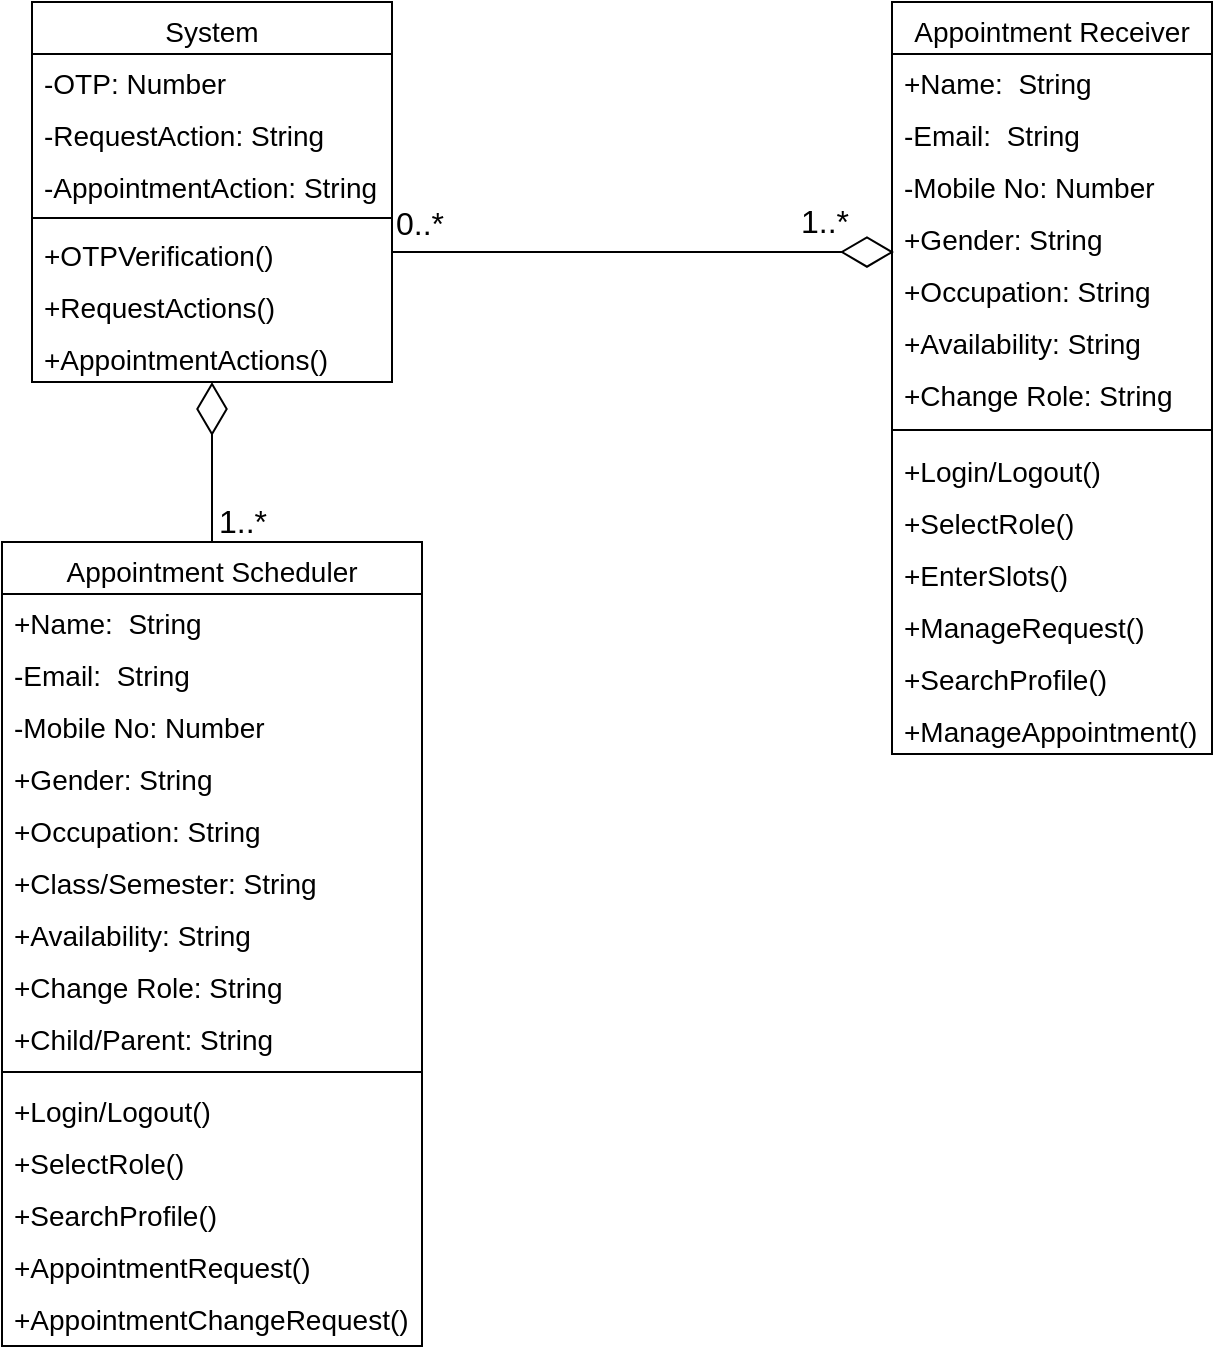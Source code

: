 <mxfile version="20.6.0" type="github">
  <diagram id="C5RBs43oDa-KdzZeNtuy" name="Page-1">
    <mxGraphModel dx="1221" dy="664" grid="1" gridSize="10" guides="1" tooltips="1" connect="1" arrows="1" fold="1" page="1" pageScale="1" pageWidth="827" pageHeight="1169" math="0" shadow="0">
      <root>
        <mxCell id="WIyWlLk6GJQsqaUBKTNV-0" />
        <mxCell id="WIyWlLk6GJQsqaUBKTNV-1" parent="WIyWlLk6GJQsqaUBKTNV-0" />
        <mxCell id="zkfFHV4jXpPFQw0GAbJ--0" value="System" style="swimlane;fontStyle=0;align=center;verticalAlign=top;childLayout=stackLayout;horizontal=1;startSize=26;horizontalStack=0;resizeParent=1;resizeLast=0;collapsible=1;marginBottom=0;rounded=0;shadow=0;strokeWidth=1;fillColor=none;fontSize=14;" parent="WIyWlLk6GJQsqaUBKTNV-1" vertex="1">
          <mxGeometry x="100" y="40" width="180" height="190" as="geometry">
            <mxRectangle x="230" y="140" width="160" height="26" as="alternateBounds" />
          </mxGeometry>
        </mxCell>
        <mxCell id="zkfFHV4jXpPFQw0GAbJ--1" value="-OTP: Number" style="text;align=left;verticalAlign=top;spacingLeft=4;spacingRight=4;overflow=hidden;rotatable=0;points=[[0,0.5],[1,0.5]];portConstraint=eastwest;fontSize=14;" parent="zkfFHV4jXpPFQw0GAbJ--0" vertex="1">
          <mxGeometry y="26" width="180" height="26" as="geometry" />
        </mxCell>
        <mxCell id="zkfFHV4jXpPFQw0GAbJ--2" value="-RequestAction: String" style="text;align=left;verticalAlign=top;spacingLeft=4;spacingRight=4;overflow=hidden;rotatable=0;points=[[0,0.5],[1,0.5]];portConstraint=eastwest;rounded=0;shadow=0;html=0;fontSize=14;" parent="zkfFHV4jXpPFQw0GAbJ--0" vertex="1">
          <mxGeometry y="52" width="180" height="26" as="geometry" />
        </mxCell>
        <mxCell id="zkfFHV4jXpPFQw0GAbJ--3" value="-AppointmentAction: String" style="text;align=left;verticalAlign=top;spacingLeft=4;spacingRight=4;overflow=hidden;rotatable=0;points=[[0,0.5],[1,0.5]];portConstraint=eastwest;rounded=0;shadow=0;html=0;fontSize=14;" parent="zkfFHV4jXpPFQw0GAbJ--0" vertex="1">
          <mxGeometry y="78" width="180" height="26" as="geometry" />
        </mxCell>
        <mxCell id="zkfFHV4jXpPFQw0GAbJ--4" value="" style="line;html=1;strokeWidth=1;align=left;verticalAlign=middle;spacingTop=-1;spacingLeft=3;spacingRight=3;rotatable=0;labelPosition=right;points=[];portConstraint=eastwest;" parent="zkfFHV4jXpPFQw0GAbJ--0" vertex="1">
          <mxGeometry y="104" width="180" height="8" as="geometry" />
        </mxCell>
        <mxCell id="zkfFHV4jXpPFQw0GAbJ--5" value="+OTPVerification()" style="text;align=left;verticalAlign=top;spacingLeft=4;spacingRight=4;overflow=hidden;rotatable=0;points=[[0,0.5],[1,0.5]];portConstraint=eastwest;fontSize=14;" parent="zkfFHV4jXpPFQw0GAbJ--0" vertex="1">
          <mxGeometry y="112" width="180" height="26" as="geometry" />
        </mxCell>
        <mxCell id="JXJ-lTSqCwDg97gwlNS7-32" value="+RequestActions()" style="text;align=left;verticalAlign=top;spacingLeft=4;spacingRight=4;overflow=hidden;rotatable=0;points=[[0,0.5],[1,0.5]];portConstraint=eastwest;fontSize=14;" parent="zkfFHV4jXpPFQw0GAbJ--0" vertex="1">
          <mxGeometry y="138" width="180" height="26" as="geometry" />
        </mxCell>
        <mxCell id="JXJ-lTSqCwDg97gwlNS7-33" value="+AppointmentActions()" style="text;align=left;verticalAlign=top;spacingLeft=4;spacingRight=4;overflow=hidden;rotatable=0;points=[[0,0.5],[1,0.5]];portConstraint=eastwest;fontSize=14;" parent="zkfFHV4jXpPFQw0GAbJ--0" vertex="1">
          <mxGeometry y="164" width="180" height="26" as="geometry" />
        </mxCell>
        <mxCell id="zkfFHV4jXpPFQw0GAbJ--17" value="Appointment Receiver" style="swimlane;fontStyle=0;align=center;verticalAlign=top;childLayout=stackLayout;horizontal=1;startSize=26;horizontalStack=0;resizeParent=1;resizeLast=0;collapsible=1;marginBottom=0;rounded=0;shadow=0;strokeWidth=1;fontSize=14;" parent="WIyWlLk6GJQsqaUBKTNV-1" vertex="1">
          <mxGeometry x="530" y="40" width="160" height="376" as="geometry">
            <mxRectangle x="550" y="140" width="160" height="26" as="alternateBounds" />
          </mxGeometry>
        </mxCell>
        <mxCell id="zkfFHV4jXpPFQw0GAbJ--18" value="+Name:  String" style="text;align=left;verticalAlign=top;spacingLeft=4;spacingRight=4;overflow=hidden;rotatable=0;points=[[0,0.5],[1,0.5]];portConstraint=eastwest;fontSize=14;" parent="zkfFHV4jXpPFQw0GAbJ--17" vertex="1">
          <mxGeometry y="26" width="160" height="26" as="geometry" />
        </mxCell>
        <mxCell id="zkfFHV4jXpPFQw0GAbJ--19" value="-Email:  String" style="text;align=left;verticalAlign=top;spacingLeft=4;spacingRight=4;overflow=hidden;rotatable=0;points=[[0,0.5],[1,0.5]];portConstraint=eastwest;rounded=0;shadow=0;html=0;fontSize=14;" parent="zkfFHV4jXpPFQw0GAbJ--17" vertex="1">
          <mxGeometry y="52" width="160" height="26" as="geometry" />
        </mxCell>
        <mxCell id="zkfFHV4jXpPFQw0GAbJ--20" value="-Mobile No: Number " style="text;align=left;verticalAlign=top;spacingLeft=4;spacingRight=4;overflow=hidden;rotatable=0;points=[[0,0.5],[1,0.5]];portConstraint=eastwest;rounded=0;shadow=0;html=0;fontSize=14;" parent="zkfFHV4jXpPFQw0GAbJ--17" vertex="1">
          <mxGeometry y="78" width="160" height="26" as="geometry" />
        </mxCell>
        <mxCell id="zkfFHV4jXpPFQw0GAbJ--21" value="+Gender: String" style="text;align=left;verticalAlign=top;spacingLeft=4;spacingRight=4;overflow=hidden;rotatable=0;points=[[0,0.5],[1,0.5]];portConstraint=eastwest;rounded=0;shadow=0;html=0;fontSize=14;" parent="zkfFHV4jXpPFQw0GAbJ--17" vertex="1">
          <mxGeometry y="104" width="160" height="26" as="geometry" />
        </mxCell>
        <mxCell id="zkfFHV4jXpPFQw0GAbJ--22" value="+Occupation: String" style="text;align=left;verticalAlign=top;spacingLeft=4;spacingRight=4;overflow=hidden;rotatable=0;points=[[0,0.5],[1,0.5]];portConstraint=eastwest;rounded=0;shadow=0;html=0;fontSize=14;" parent="zkfFHV4jXpPFQw0GAbJ--17" vertex="1">
          <mxGeometry y="130" width="160" height="26" as="geometry" />
        </mxCell>
        <mxCell id="JXJ-lTSqCwDg97gwlNS7-0" value="+Availability: String" style="text;align=left;verticalAlign=top;spacingLeft=4;spacingRight=4;overflow=hidden;rotatable=0;points=[[0,0.5],[1,0.5]];portConstraint=eastwest;rounded=0;shadow=0;html=0;fontSize=14;" parent="zkfFHV4jXpPFQw0GAbJ--17" vertex="1">
          <mxGeometry y="156" width="160" height="26" as="geometry" />
        </mxCell>
        <mxCell id="JXJ-lTSqCwDg97gwlNS7-1" value="+Change Role: String" style="text;align=left;verticalAlign=top;spacingLeft=4;spacingRight=4;overflow=hidden;rotatable=0;points=[[0,0.5],[1,0.5]];portConstraint=eastwest;rounded=0;shadow=0;html=0;fontSize=14;" parent="zkfFHV4jXpPFQw0GAbJ--17" vertex="1">
          <mxGeometry y="182" width="160" height="26" as="geometry" />
        </mxCell>
        <mxCell id="zkfFHV4jXpPFQw0GAbJ--23" value="" style="line;html=1;strokeWidth=1;align=left;verticalAlign=middle;spacingTop=-1;spacingLeft=3;spacingRight=3;rotatable=0;labelPosition=right;points=[];portConstraint=eastwest;" parent="zkfFHV4jXpPFQw0GAbJ--17" vertex="1">
          <mxGeometry y="208" width="160" height="12" as="geometry" />
        </mxCell>
        <mxCell id="2LzRVFRMrWRnD4C6zv4i-3" value="+Login/Logout()" style="text;align=left;verticalAlign=top;spacingLeft=4;spacingRight=4;overflow=hidden;rotatable=0;points=[[0,0.5],[1,0.5]];portConstraint=eastwest;fontSize=14;" vertex="1" parent="zkfFHV4jXpPFQw0GAbJ--17">
          <mxGeometry y="220" width="160" height="26" as="geometry" />
        </mxCell>
        <mxCell id="2LzRVFRMrWRnD4C6zv4i-4" value="+SelectRole()" style="text;align=left;verticalAlign=top;spacingLeft=4;spacingRight=4;overflow=hidden;rotatable=0;points=[[0,0.5],[1,0.5]];portConstraint=eastwest;fontSize=14;" vertex="1" parent="zkfFHV4jXpPFQw0GAbJ--17">
          <mxGeometry y="246" width="160" height="26" as="geometry" />
        </mxCell>
        <mxCell id="JXJ-lTSqCwDg97gwlNS7-19" value="+EnterSlots()" style="text;align=left;verticalAlign=top;spacingLeft=4;spacingRight=4;overflow=hidden;rotatable=0;points=[[0,0.5],[1,0.5]];portConstraint=eastwest;fontSize=14;" parent="zkfFHV4jXpPFQw0GAbJ--17" vertex="1">
          <mxGeometry y="272" width="160" height="26" as="geometry" />
        </mxCell>
        <mxCell id="JXJ-lTSqCwDg97gwlNS7-21" value="+ManageRequest()" style="text;align=left;verticalAlign=top;spacingLeft=4;spacingRight=4;overflow=hidden;rotatable=0;points=[[0,0.5],[1,0.5]];portConstraint=eastwest;fontSize=14;" parent="zkfFHV4jXpPFQw0GAbJ--17" vertex="1">
          <mxGeometry y="298" width="160" height="26" as="geometry" />
        </mxCell>
        <mxCell id="2LzRVFRMrWRnD4C6zv4i-5" value="+SearchProfile()" style="text;align=left;verticalAlign=top;spacingLeft=4;spacingRight=4;overflow=hidden;rotatable=0;points=[[0,0.5],[1,0.5]];portConstraint=eastwest;fontSize=14;" vertex="1" parent="zkfFHV4jXpPFQw0GAbJ--17">
          <mxGeometry y="324" width="160" height="26" as="geometry" />
        </mxCell>
        <mxCell id="JXJ-lTSqCwDg97gwlNS7-22" value="+ManageAppointment()" style="text;align=left;verticalAlign=top;spacingLeft=4;spacingRight=4;overflow=hidden;rotatable=0;points=[[0,0.5],[1,0.5]];portConstraint=eastwest;fontSize=14;" parent="zkfFHV4jXpPFQw0GAbJ--17" vertex="1">
          <mxGeometry y="350" width="160" height="26" as="geometry" />
        </mxCell>
        <mxCell id="JXJ-lTSqCwDg97gwlNS7-2" value="Appointment Scheduler" style="swimlane;fontStyle=0;align=center;verticalAlign=top;childLayout=stackLayout;horizontal=1;startSize=26;horizontalStack=0;resizeParent=1;resizeLast=0;collapsible=1;marginBottom=0;rounded=0;shadow=0;strokeWidth=1;fontSize=14;" parent="WIyWlLk6GJQsqaUBKTNV-1" vertex="1">
          <mxGeometry x="85" y="310" width="210" height="402" as="geometry">
            <mxRectangle x="550" y="140" width="160" height="26" as="alternateBounds" />
          </mxGeometry>
        </mxCell>
        <mxCell id="JXJ-lTSqCwDg97gwlNS7-3" value="+Name:  String" style="text;align=left;verticalAlign=top;spacingLeft=4;spacingRight=4;overflow=hidden;rotatable=0;points=[[0,0.5],[1,0.5]];portConstraint=eastwest;fontSize=14;" parent="JXJ-lTSqCwDg97gwlNS7-2" vertex="1">
          <mxGeometry y="26" width="210" height="26" as="geometry" />
        </mxCell>
        <mxCell id="JXJ-lTSqCwDg97gwlNS7-4" value="-Email:  String" style="text;align=left;verticalAlign=top;spacingLeft=4;spacingRight=4;overflow=hidden;rotatable=0;points=[[0,0.5],[1,0.5]];portConstraint=eastwest;rounded=0;shadow=0;html=0;fontSize=14;" parent="JXJ-lTSqCwDg97gwlNS7-2" vertex="1">
          <mxGeometry y="52" width="210" height="26" as="geometry" />
        </mxCell>
        <mxCell id="JXJ-lTSqCwDg97gwlNS7-5" value="-Mobile No: Number " style="text;align=left;verticalAlign=top;spacingLeft=4;spacingRight=4;overflow=hidden;rotatable=0;points=[[0,0.5],[1,0.5]];portConstraint=eastwest;rounded=0;shadow=0;html=0;fontSize=14;" parent="JXJ-lTSqCwDg97gwlNS7-2" vertex="1">
          <mxGeometry y="78" width="210" height="26" as="geometry" />
        </mxCell>
        <mxCell id="JXJ-lTSqCwDg97gwlNS7-6" value="+Gender: String" style="text;align=left;verticalAlign=top;spacingLeft=4;spacingRight=4;overflow=hidden;rotatable=0;points=[[0,0.5],[1,0.5]];portConstraint=eastwest;rounded=0;shadow=0;html=0;fontSize=14;" parent="JXJ-lTSqCwDg97gwlNS7-2" vertex="1">
          <mxGeometry y="104" width="210" height="26" as="geometry" />
        </mxCell>
        <mxCell id="JXJ-lTSqCwDg97gwlNS7-7" value="+Occupation: String" style="text;align=left;verticalAlign=top;spacingLeft=4;spacingRight=4;overflow=hidden;rotatable=0;points=[[0,0.5],[1,0.5]];portConstraint=eastwest;rounded=0;shadow=0;html=0;fontSize=14;" parent="JXJ-lTSqCwDg97gwlNS7-2" vertex="1">
          <mxGeometry y="130" width="210" height="26" as="geometry" />
        </mxCell>
        <mxCell id="JXJ-lTSqCwDg97gwlNS7-12" value="+Class/Semester: String" style="text;align=left;verticalAlign=top;spacingLeft=4;spacingRight=4;overflow=hidden;rotatable=0;points=[[0,0.5],[1,0.5]];portConstraint=eastwest;rounded=0;shadow=0;html=0;fontSize=14;" parent="JXJ-lTSqCwDg97gwlNS7-2" vertex="1">
          <mxGeometry y="156" width="210" height="26" as="geometry" />
        </mxCell>
        <mxCell id="JXJ-lTSqCwDg97gwlNS7-8" value="+Availability: String" style="text;align=left;verticalAlign=top;spacingLeft=4;spacingRight=4;overflow=hidden;rotatable=0;points=[[0,0.5],[1,0.5]];portConstraint=eastwest;rounded=0;shadow=0;html=0;fontSize=14;" parent="JXJ-lTSqCwDg97gwlNS7-2" vertex="1">
          <mxGeometry y="182" width="210" height="26" as="geometry" />
        </mxCell>
        <mxCell id="JXJ-lTSqCwDg97gwlNS7-9" value="+Change Role: String" style="text;align=left;verticalAlign=top;spacingLeft=4;spacingRight=4;overflow=hidden;rotatable=0;points=[[0,0.5],[1,0.5]];portConstraint=eastwest;rounded=0;shadow=0;html=0;fontSize=14;" parent="JXJ-lTSqCwDg97gwlNS7-2" vertex="1">
          <mxGeometry y="208" width="210" height="26" as="geometry" />
        </mxCell>
        <mxCell id="JXJ-lTSqCwDg97gwlNS7-13" value="+Child/Parent: String" style="text;align=left;verticalAlign=top;spacingLeft=4;spacingRight=4;overflow=hidden;rotatable=0;points=[[0,0.5],[1,0.5]];portConstraint=eastwest;rounded=0;shadow=0;html=0;fontSize=14;" parent="JXJ-lTSqCwDg97gwlNS7-2" vertex="1">
          <mxGeometry y="234" width="210" height="26" as="geometry" />
        </mxCell>
        <mxCell id="JXJ-lTSqCwDg97gwlNS7-10" value="" style="line;html=1;strokeWidth=1;align=left;verticalAlign=middle;spacingTop=-1;spacingLeft=3;spacingRight=3;rotatable=0;labelPosition=right;points=[];portConstraint=eastwest;" parent="JXJ-lTSqCwDg97gwlNS7-2" vertex="1">
          <mxGeometry y="260" width="210" height="10" as="geometry" />
        </mxCell>
        <mxCell id="2LzRVFRMrWRnD4C6zv4i-1" value="+Login/Logout()" style="text;align=left;verticalAlign=top;spacingLeft=4;spacingRight=4;overflow=hidden;rotatable=0;points=[[0,0.5],[1,0.5]];portConstraint=eastwest;fontSize=14;" vertex="1" parent="JXJ-lTSqCwDg97gwlNS7-2">
          <mxGeometry y="270" width="210" height="26" as="geometry" />
        </mxCell>
        <mxCell id="2LzRVFRMrWRnD4C6zv4i-2" value="+SelectRole()" style="text;align=left;verticalAlign=top;spacingLeft=4;spacingRight=4;overflow=hidden;rotatable=0;points=[[0,0.5],[1,0.5]];portConstraint=eastwest;fontSize=14;" vertex="1" parent="JXJ-lTSqCwDg97gwlNS7-2">
          <mxGeometry y="296" width="210" height="26" as="geometry" />
        </mxCell>
        <mxCell id="JXJ-lTSqCwDg97gwlNS7-23" value="+SearchProfile()" style="text;align=left;verticalAlign=top;spacingLeft=4;spacingRight=4;overflow=hidden;rotatable=0;points=[[0,0.5],[1,0.5]];portConstraint=eastwest;fontSize=14;" parent="JXJ-lTSqCwDg97gwlNS7-2" vertex="1">
          <mxGeometry y="322" width="210" height="26" as="geometry" />
        </mxCell>
        <mxCell id="JXJ-lTSqCwDg97gwlNS7-28" value="+AppointmentRequest()" style="text;align=left;verticalAlign=top;spacingLeft=4;spacingRight=4;overflow=hidden;rotatable=0;points=[[0,0.5],[1,0.5]];portConstraint=eastwest;fontSize=14;" parent="JXJ-lTSqCwDg97gwlNS7-2" vertex="1">
          <mxGeometry y="348" width="210" height="26" as="geometry" />
        </mxCell>
        <mxCell id="JXJ-lTSqCwDg97gwlNS7-29" value="+AppointmentChangeRequest()" style="text;align=left;verticalAlign=top;spacingLeft=4;spacingRight=4;overflow=hidden;rotatable=0;points=[[0,0.5],[1,0.5]];portConstraint=eastwest;fontSize=14;" parent="JXJ-lTSqCwDg97gwlNS7-2" vertex="1">
          <mxGeometry y="374" width="210" height="28" as="geometry" />
        </mxCell>
        <mxCell id="JXJ-lTSqCwDg97gwlNS7-15" value="1..*" style="resizable=0;align=right;verticalAlign=bottom;labelBackgroundColor=none;fontSize=16;" parent="WIyWlLk6GJQsqaUBKTNV-1" connectable="0" vertex="1">
          <mxGeometry x="220" y="310" as="geometry">
            <mxPoint x="-1" as="offset" />
          </mxGeometry>
        </mxCell>
        <mxCell id="JXJ-lTSqCwDg97gwlNS7-16" value="" style="endArrow=diamondThin;endFill=0;endSize=24;html=1;rounded=0;fontSize=16;exitX=1;exitY=0.5;exitDx=0;exitDy=0;entryX=0.006;entryY=0.808;entryDx=0;entryDy=0;entryPerimeter=0;" parent="WIyWlLk6GJQsqaUBKTNV-1" source="zkfFHV4jXpPFQw0GAbJ--5" edge="1" target="zkfFHV4jXpPFQw0GAbJ--21">
          <mxGeometry width="160" relative="1" as="geometry">
            <mxPoint x="280" y="108.5" as="sourcePoint" />
            <mxPoint x="529" y="105" as="targetPoint" />
          </mxGeometry>
        </mxCell>
        <mxCell id="JXJ-lTSqCwDg97gwlNS7-17" value="0..*" style="resizable=0;align=left;verticalAlign=bottom;labelBackgroundColor=none;fontSize=16;" parent="WIyWlLk6GJQsqaUBKTNV-1" connectable="0" vertex="1">
          <mxGeometry x="280" y="90" as="geometry">
            <mxPoint y="71" as="offset" />
          </mxGeometry>
        </mxCell>
        <mxCell id="JXJ-lTSqCwDg97gwlNS7-18" value="1..*" style="resizable=0;align=right;verticalAlign=bottom;labelBackgroundColor=none;fontSize=16;" parent="WIyWlLk6GJQsqaUBKTNV-1" connectable="0" vertex="1">
          <mxGeometry x="510" y="160" as="geometry" />
        </mxCell>
        <mxCell id="JXJ-lTSqCwDg97gwlNS7-24" value="" style="endArrow=diamondThin;endFill=0;endSize=24;html=1;rounded=0;fontSize=16;entryX=0.5;entryY=1;entryDx=0;entryDy=0;exitX=0.5;exitY=0;exitDx=0;exitDy=0;" parent="WIyWlLk6GJQsqaUBKTNV-1" source="JXJ-lTSqCwDg97gwlNS7-2" target="zkfFHV4jXpPFQw0GAbJ--0" edge="1">
          <mxGeometry width="160" relative="1" as="geometry">
            <mxPoint x="189" y="280" as="sourcePoint" />
            <mxPoint x="190" y="230" as="targetPoint" />
            <Array as="points" />
          </mxGeometry>
        </mxCell>
      </root>
    </mxGraphModel>
  </diagram>
</mxfile>
